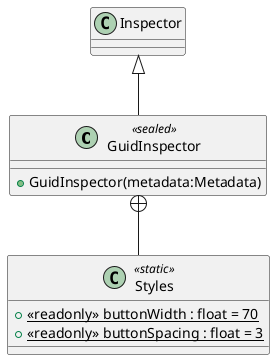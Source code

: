@startuml
class GuidInspector <<sealed>> {
    + GuidInspector(metadata:Metadata)
}
class Styles <<static>> {
    + {static} <<readonly>> buttonWidth : float = 70
    + {static} <<readonly>> buttonSpacing : float = 3
}
Inspector <|-- GuidInspector
GuidInspector +-- Styles
@enduml
